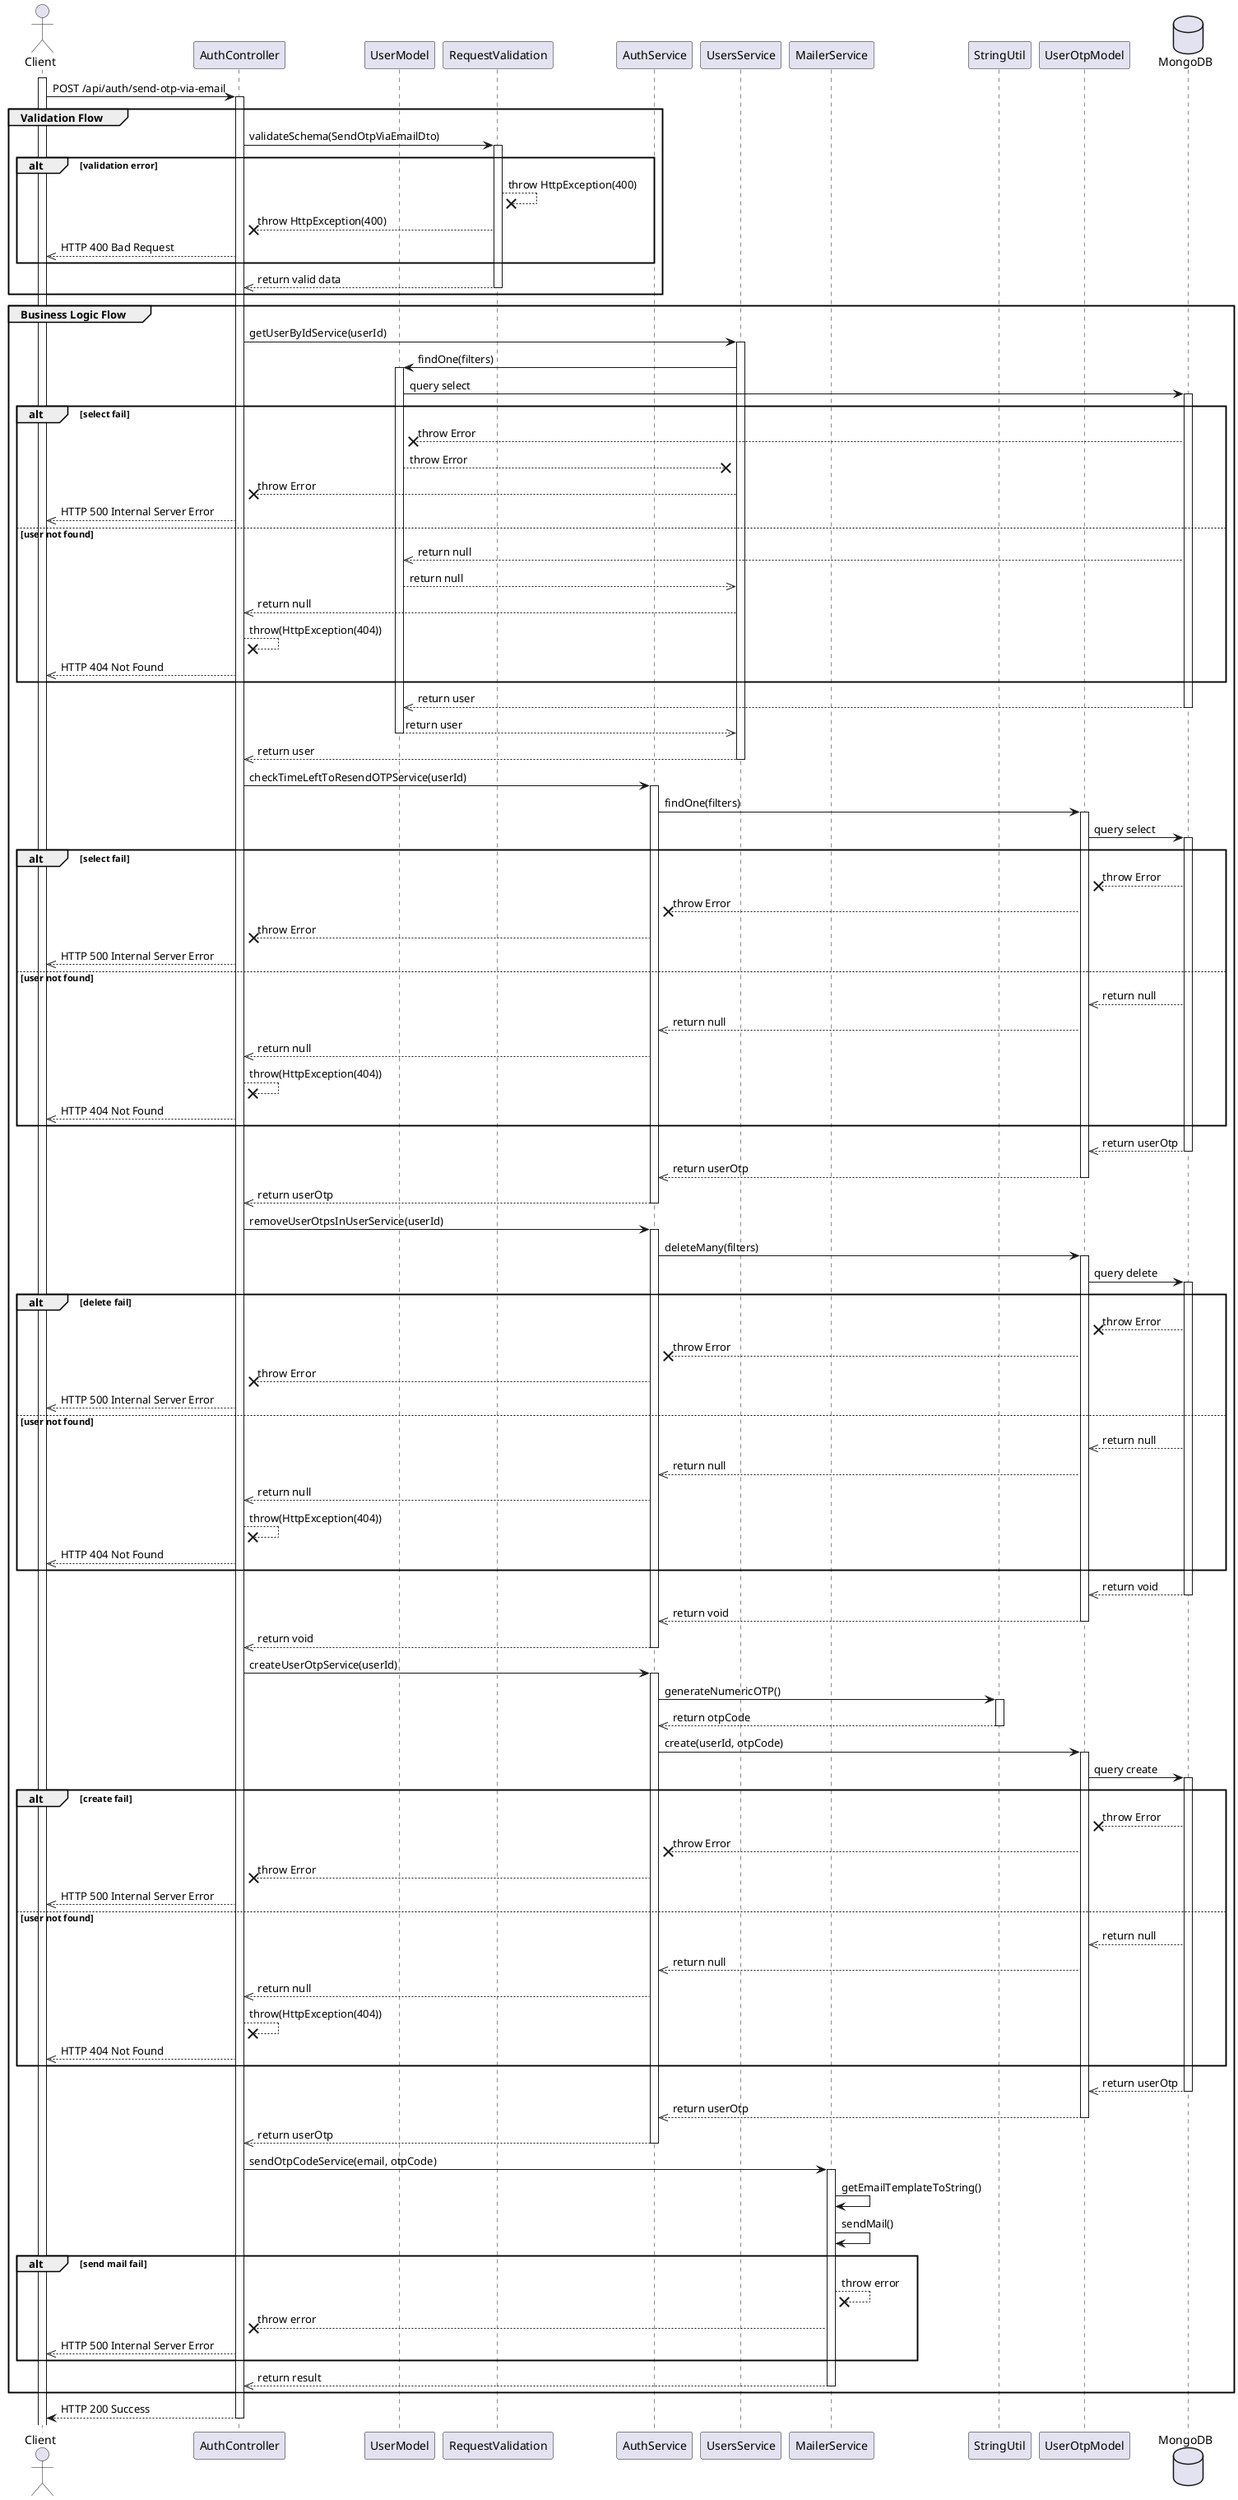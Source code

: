 @startuml Send OTP Via Email

actor Client

participant AuthController
participant UserModel
participant RequestValidation
participant AuthService
participant UsersService
participant MailerService
participant StringUtil
participant UserOtpModel

database MongoDB

' Step 1
    activate Client
    Client -> AuthController: POST /api/auth/send-otp-via-email
    activate AuthController


' Step 2
group Validation Flow
    AuthController -> RequestValidation: validateSchema(SendOtpViaEmailDto)
      activate RequestValidation
    alt validation error
        RequestValidation --x RequestValidation: throw HttpException(400)
        RequestValidation --x AuthController: throw HttpException(400)
        AuthController -->> Client: HTTP 400 Bad Request
    end
    RequestValidation -->> AuthController: return valid data
    deactivate RequestValidation
end



' step 3
group Business Logic Flow
    AuthController -> UsersService: getUserByIdService(userId)
    activate UsersService

    UsersService -> UserModel: findOne(filters)
    activate UserModel
    UserModel -> MongoDB: query select
    activate MongoDB

    alt select fail 
        MongoDB --x UserModel: throw Error
        UserModel --x UsersService: throw Error
        UsersService --x AuthController: throw Error
        AuthController -->> Client: HTTP 500 Internal Server Error

    else user not found
        MongoDB -->> UserModel: return null
        UserModel -->> UsersService: return null
        UsersService -->> AuthController: return null
        AuthController --x AuthController: throw(HttpException(404))
        AuthController -->> Client: HTTP 404 Not Found
    end

    MongoDB -->> UserModel: return user
    deactivate MongoDB
    UserModel -->> UsersService: return user
    deactivate UserModel
    UsersService -->> AuthController: return user
    deactivate UsersService
    AuthController -> AuthService: checkTimeLeftToResendOTPService(userId)
    activate AuthService
    AuthService -> UserOtpModel: findOne(filters)
    activate UserOtpModel
    UserOtpModel -> MongoDB: query select
    activate MongoDB

    alt select fail 
        MongoDB --x UserOtpModel: throw Error
        UserOtpModel --x AuthService: throw Error
        AuthService --x AuthController: throw Error
        AuthController -->> Client: HTTP 500 Internal Server Error
    else user not found
        MongoDB -->> UserOtpModel: return null
        UserOtpModel -->> AuthService: return null
        AuthService -->> AuthController: return null
        AuthController --x AuthController: throw(HttpException(404))
        AuthController -->> Client: HTTP 404 Not Found
    end

    MongoDB -->> UserOtpModel: return userOtp
    deactivate MongoDB
    UserOtpModel -->> AuthService: return userOtp
    deactivate UserOtpModel
    AuthService -->> AuthController: return userOtp
    deactivate AuthService
    AuthController -> AuthService: removeUserOtpsInUserService(userId)
    activate AuthService
    AuthService -> UserOtpModel: deleteMany(filters)
    activate UserOtpModel
    UserOtpModel -> MongoDB: query delete
    activate MongoDB

    alt delete fail
        MongoDB --x UserOtpModel: throw Error
        UserOtpModel --x AuthService: throw Error
        AuthService --x AuthController: throw Error
        AuthController -->> Client: HTTP 500 Internal Server Error

    else user not found
        MongoDB -->> UserOtpModel: return null
        UserOtpModel -->> AuthService: return null
        AuthService -->> AuthController: return null
        AuthController --x AuthController: throw(HttpException(404))
        AuthController -->> Client: HTTP 404 Not Found
    end

    MongoDB -->> UserOtpModel: return void
    deactivate MongoDB
    UserOtpModel -->> AuthService: return void
    deactivate UserOtpModel
    AuthService -->> AuthController: return void
    deactivate AuthService
    AuthController -> AuthService: createUserOtpService(userId)
    activate AuthService
    AuthService -> StringUtil: generateNumericOTP()
    activate StringUtil
    StringUtil -->> AuthService: return otpCode
    deactivate StringUtil
    AuthService -> UserOtpModel: create(userId, otpCode)
    activate UserOtpModel
    UserOtpModel -> MongoDB: query create
    activate MongoDB

    alt create fail
        MongoDB --x UserOtpModel: throw Error
        UserOtpModel --x AuthService: throw Error
        AuthService --x AuthController: throw Error
        AuthController -->> Client: HTTP 500 Internal Server Error

    else user not found
        MongoDB -->> UserOtpModel: return null
        UserOtpModel -->> AuthService: return null
        AuthService -->> AuthController: return null
        AuthController --x AuthController: throw(HttpException(404))
        AuthController -->> Client: HTTP 404 Not Found
    end

    MongoDB -->> UserOtpModel: return userOtp
    deactivate MongoDB
    UserOtpModel -->> AuthService: return userOtp
    deactivate UserOtpModel
    AuthService -->> AuthController: return userOtp
    deactivate AuthService
    AuthController -> MailerService: sendOtpCodeService(email, otpCode)
    activate MailerService
    MailerService -> MailerService: getEmailTemplateToString()
    MailerService -> MailerService: sendMail()
       
    alt send mail fail
        MailerService --x MailerService: throw error
        MailerService --x AuthController: throw error
        AuthController -->> Client: HTTP 500 Internal Server Error
    end

    MailerService -->> AuthController: return result
    deactivate MailerService
       
end    


AuthController --> Client: HTTP 200 Success
deactivate AuthController


@enduml